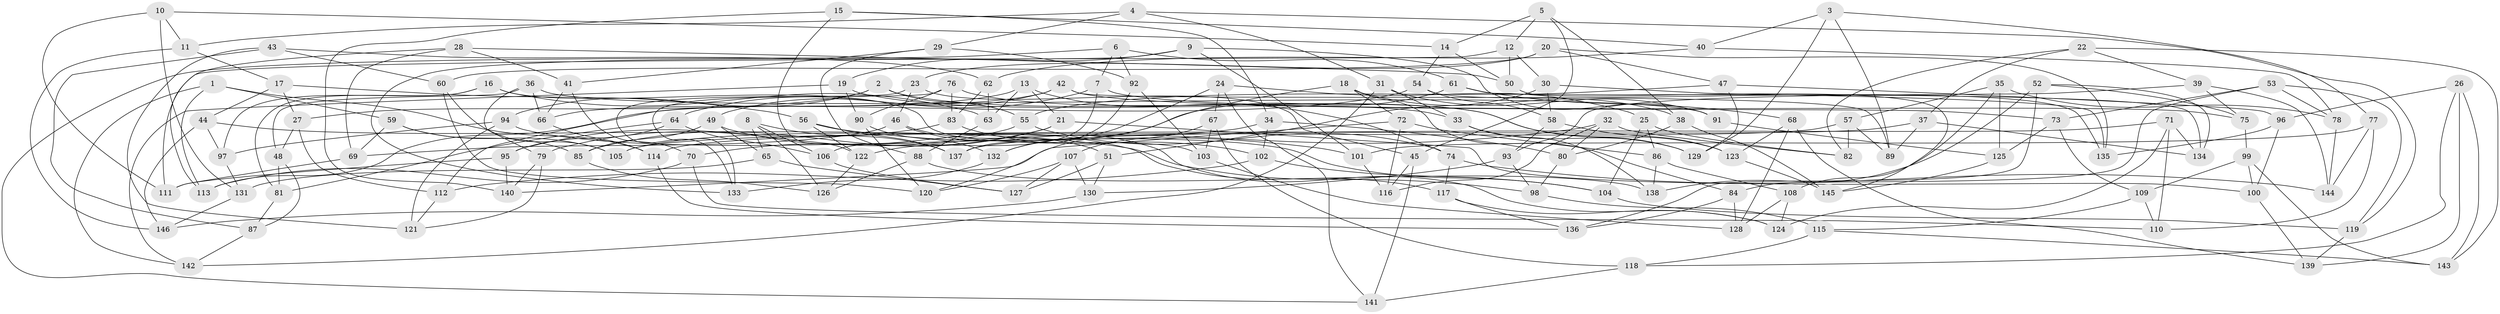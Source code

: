 // coarse degree distribution, {4: 0.5686274509803921, 6: 0.39215686274509803, 5: 0.0392156862745098}
// Generated by graph-tools (version 1.1) at 2025/52/02/27/25 19:52:28]
// undirected, 146 vertices, 292 edges
graph export_dot {
graph [start="1"]
  node [color=gray90,style=filled];
  1;
  2;
  3;
  4;
  5;
  6;
  7;
  8;
  9;
  10;
  11;
  12;
  13;
  14;
  15;
  16;
  17;
  18;
  19;
  20;
  21;
  22;
  23;
  24;
  25;
  26;
  27;
  28;
  29;
  30;
  31;
  32;
  33;
  34;
  35;
  36;
  37;
  38;
  39;
  40;
  41;
  42;
  43;
  44;
  45;
  46;
  47;
  48;
  49;
  50;
  51;
  52;
  53;
  54;
  55;
  56;
  57;
  58;
  59;
  60;
  61;
  62;
  63;
  64;
  65;
  66;
  67;
  68;
  69;
  70;
  71;
  72;
  73;
  74;
  75;
  76;
  77;
  78;
  79;
  80;
  81;
  82;
  83;
  84;
  85;
  86;
  87;
  88;
  89;
  90;
  91;
  92;
  93;
  94;
  95;
  96;
  97;
  98;
  99;
  100;
  101;
  102;
  103;
  104;
  105;
  106;
  107;
  108;
  109;
  110;
  111;
  112;
  113;
  114;
  115;
  116;
  117;
  118;
  119;
  120;
  121;
  122;
  123;
  124;
  125;
  126;
  127;
  128;
  129;
  130;
  131;
  132;
  133;
  134;
  135;
  136;
  137;
  138;
  139;
  140;
  141;
  142;
  143;
  144;
  145;
  146;
  1 -- 142;
  1 -- 59;
  1 -- 113;
  1 -- 114;
  2 -- 94;
  2 -- 123;
  2 -- 27;
  2 -- 55;
  3 -- 77;
  3 -- 89;
  3 -- 129;
  3 -- 40;
  4 -- 31;
  4 -- 11;
  4 -- 29;
  4 -- 119;
  5 -- 14;
  5 -- 45;
  5 -- 38;
  5 -- 12;
  6 -- 92;
  6 -- 61;
  6 -- 7;
  6 -- 141;
  7 -- 106;
  7 -- 64;
  7 -- 75;
  8 -- 137;
  8 -- 65;
  8 -- 126;
  8 -- 106;
  9 -- 133;
  9 -- 101;
  9 -- 19;
  9 -- 91;
  10 -- 131;
  10 -- 14;
  10 -- 111;
  10 -- 11;
  11 -- 146;
  11 -- 17;
  12 -- 111;
  12 -- 50;
  12 -- 30;
  13 -- 63;
  13 -- 66;
  13 -- 74;
  13 -- 21;
  14 -- 50;
  14 -- 54;
  15 -- 140;
  15 -- 40;
  15 -- 34;
  15 -- 122;
  16 -- 63;
  16 -- 103;
  16 -- 97;
  16 -- 81;
  17 -- 44;
  17 -- 56;
  17 -- 27;
  18 -- 84;
  18 -- 38;
  18 -- 120;
  18 -- 72;
  19 -- 90;
  19 -- 142;
  19 -- 33;
  20 -- 60;
  20 -- 135;
  20 -- 23;
  20 -- 47;
  21 -- 70;
  21 -- 100;
  21 -- 85;
  22 -- 143;
  22 -- 82;
  22 -- 37;
  22 -- 39;
  23 -- 133;
  23 -- 46;
  23 -- 45;
  24 -- 132;
  24 -- 67;
  24 -- 25;
  24 -- 141;
  25 -- 104;
  25 -- 86;
  25 -- 82;
  26 -- 96;
  26 -- 143;
  26 -- 118;
  26 -- 139;
  27 -- 48;
  27 -- 112;
  28 -- 50;
  28 -- 113;
  28 -- 69;
  28 -- 41;
  29 -- 88;
  29 -- 92;
  29 -- 41;
  30 -- 135;
  30 -- 51;
  30 -- 58;
  31 -- 91;
  31 -- 33;
  31 -- 142;
  32 -- 82;
  32 -- 80;
  32 -- 116;
  32 -- 122;
  33 -- 129;
  33 -- 138;
  34 -- 80;
  34 -- 105;
  34 -- 102;
  35 -- 57;
  35 -- 125;
  35 -- 78;
  35 -- 108;
  36 -- 91;
  36 -- 48;
  36 -- 79;
  36 -- 66;
  37 -- 114;
  37 -- 134;
  37 -- 89;
  38 -- 145;
  38 -- 80;
  39 -- 75;
  39 -- 93;
  39 -- 144;
  40 -- 78;
  40 -- 62;
  41 -- 70;
  41 -- 66;
  42 -- 49;
  42 -- 89;
  42 -- 73;
  42 -- 112;
  43 -- 87;
  43 -- 60;
  43 -- 62;
  43 -- 121;
  44 -- 146;
  44 -- 97;
  44 -- 98;
  45 -- 116;
  45 -- 141;
  46 -- 124;
  46 -- 51;
  46 -- 69;
  47 -- 55;
  47 -- 96;
  47 -- 129;
  48 -- 81;
  48 -- 87;
  49 -- 65;
  49 -- 85;
  49 -- 117;
  50 -- 145;
  51 -- 130;
  51 -- 127;
  52 -- 136;
  52 -- 134;
  52 -- 75;
  52 -- 138;
  53 -- 84;
  53 -- 119;
  53 -- 78;
  53 -- 73;
  54 -- 58;
  54 -- 113;
  54 -- 135;
  55 -- 74;
  55 -- 79;
  56 -- 137;
  56 -- 122;
  56 -- 101;
  57 -- 89;
  57 -- 105;
  57 -- 82;
  58 -- 93;
  58 -- 123;
  59 -- 105;
  59 -- 85;
  59 -- 69;
  60 -- 120;
  60 -- 105;
  61 -- 132;
  61 -- 68;
  61 -- 134;
  62 -- 83;
  62 -- 63;
  63 -- 88;
  64 -- 81;
  64 -- 95;
  64 -- 106;
  65 -- 127;
  65 -- 131;
  66 -- 114;
  67 -- 103;
  67 -- 118;
  67 -- 107;
  68 -- 128;
  68 -- 139;
  68 -- 123;
  69 -- 111;
  70 -- 110;
  70 -- 113;
  71 -- 134;
  71 -- 110;
  71 -- 137;
  71 -- 124;
  72 -- 86;
  72 -- 140;
  72 -- 116;
  73 -- 109;
  73 -- 125;
  74 -- 144;
  74 -- 117;
  75 -- 99;
  76 -- 83;
  76 -- 133;
  76 -- 90;
  76 -- 129;
  77 -- 144;
  77 -- 110;
  77 -- 101;
  78 -- 144;
  79 -- 121;
  79 -- 140;
  80 -- 98;
  81 -- 87;
  83 -- 95;
  83 -- 102;
  84 -- 136;
  84 -- 128;
  85 -- 126;
  86 -- 108;
  86 -- 138;
  87 -- 142;
  88 -- 126;
  88 -- 138;
  90 -- 132;
  90 -- 120;
  91 -- 125;
  92 -- 103;
  92 -- 137;
  93 -- 98;
  93 -- 130;
  94 -- 121;
  94 -- 97;
  94 -- 104;
  95 -- 140;
  95 -- 111;
  96 -- 135;
  96 -- 100;
  97 -- 131;
  98 -- 115;
  99 -- 143;
  99 -- 100;
  99 -- 109;
  100 -- 139;
  101 -- 116;
  102 -- 112;
  102 -- 104;
  103 -- 128;
  104 -- 119;
  106 -- 127;
  107 -- 120;
  107 -- 127;
  107 -- 130;
  108 -- 128;
  108 -- 124;
  109 -- 115;
  109 -- 110;
  112 -- 121;
  114 -- 136;
  115 -- 143;
  115 -- 118;
  117 -- 124;
  117 -- 136;
  118 -- 141;
  119 -- 139;
  122 -- 126;
  123 -- 145;
  125 -- 145;
  130 -- 146;
  131 -- 146;
  132 -- 133;
}
